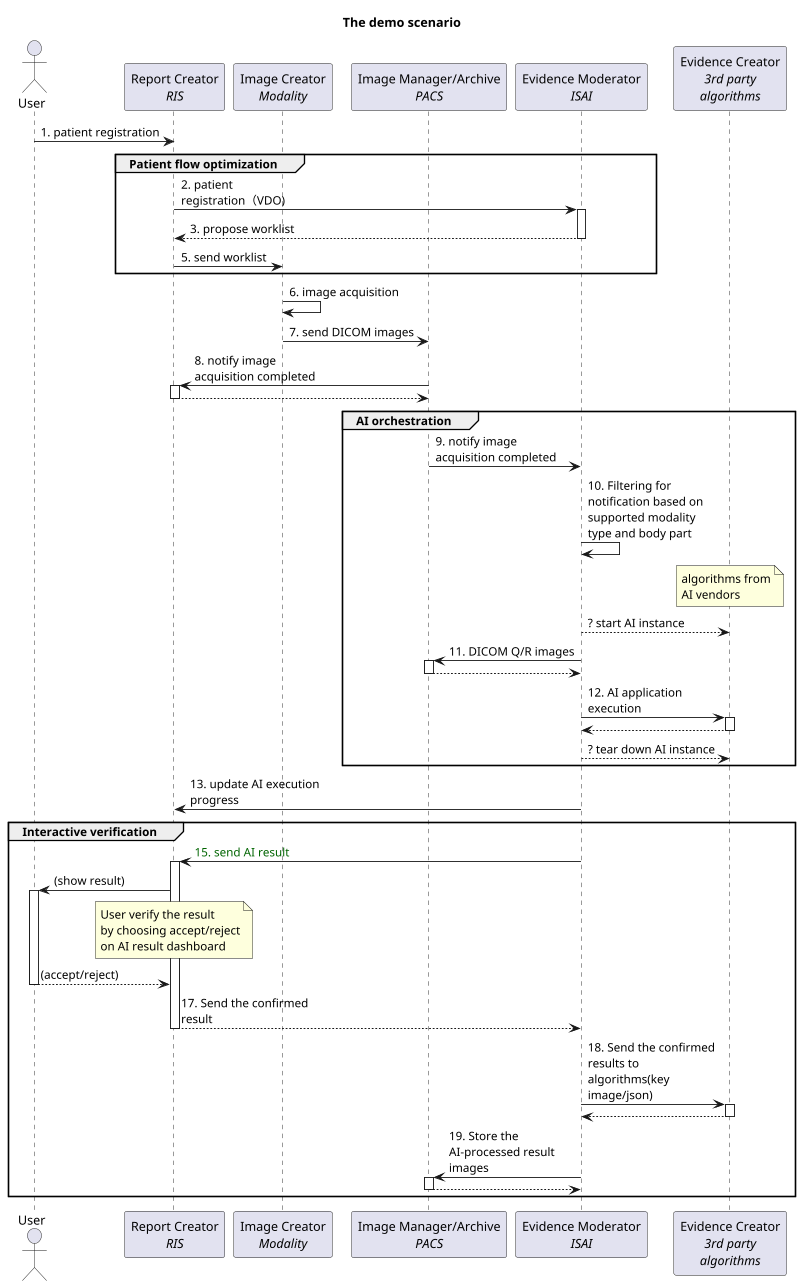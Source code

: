 @startuml
title "The demo scenario"
skinparam maxMessageSize 150
scale 800 width

'/*
'优先级和参与者有关。
'Actors:
'----------
'Report Creator ?
'Report Reader ?
'Rendered Report Reader ?
'Report Repository ?
'Image Manager/Image Archive
'Image Display
'Image Display Invoker
'Evidence Creator
'Evidence Moderator ? <- ISAI
'*/

actor "User" as U
participant "Report Creator\n//RIS//" as R
participant "Image Creator\n//Modality//" as M
participant "Image Manager/Archive\n//PACS//" as P
participant "Evidence Moderator\n//ISAI//" as I
participant "Evidence Creator\n//3rd party//\n//algorithms//" as S

U -> R: 1. patient registration
group Patient flow optimization
R -> I++: 2. patient registration（VDO)
return 3. propose worklist
R -> M: 5. send worklist
end

M -> M: 6. image acquisition
M -> P: 7. send DICOM images
P -> R++: 8. notify image acquisition completed
return
group AI orchestration
P -> I: 9. notify image acquisition completed

I -> I: 10. Filtering for notification based on supported modality type and body part
note over S
algorithms from
AI vendors
end note
I --> S: ? start AI instance
I -> P++: 11. DICOM Q/R images
return
I -> S++: 12. AI application execution
return
return ? tear down AI instance
end
I -> R: 13. update AI execution progress

group Interactive verification
I -> R++: <font color="darkgreen">15. send AI result
R -> U++: (show result)
note over R
User verify the result
by choosing accept/reject
on AI result dashboard
end note
return (accept/reject)
return 17. Send the confirmed result
I -> S++: 18. Send the confirmed results to algorithms(key image/json)
return
I -> P++: 19. Store the AI-processed result images
return
end
@enduml
